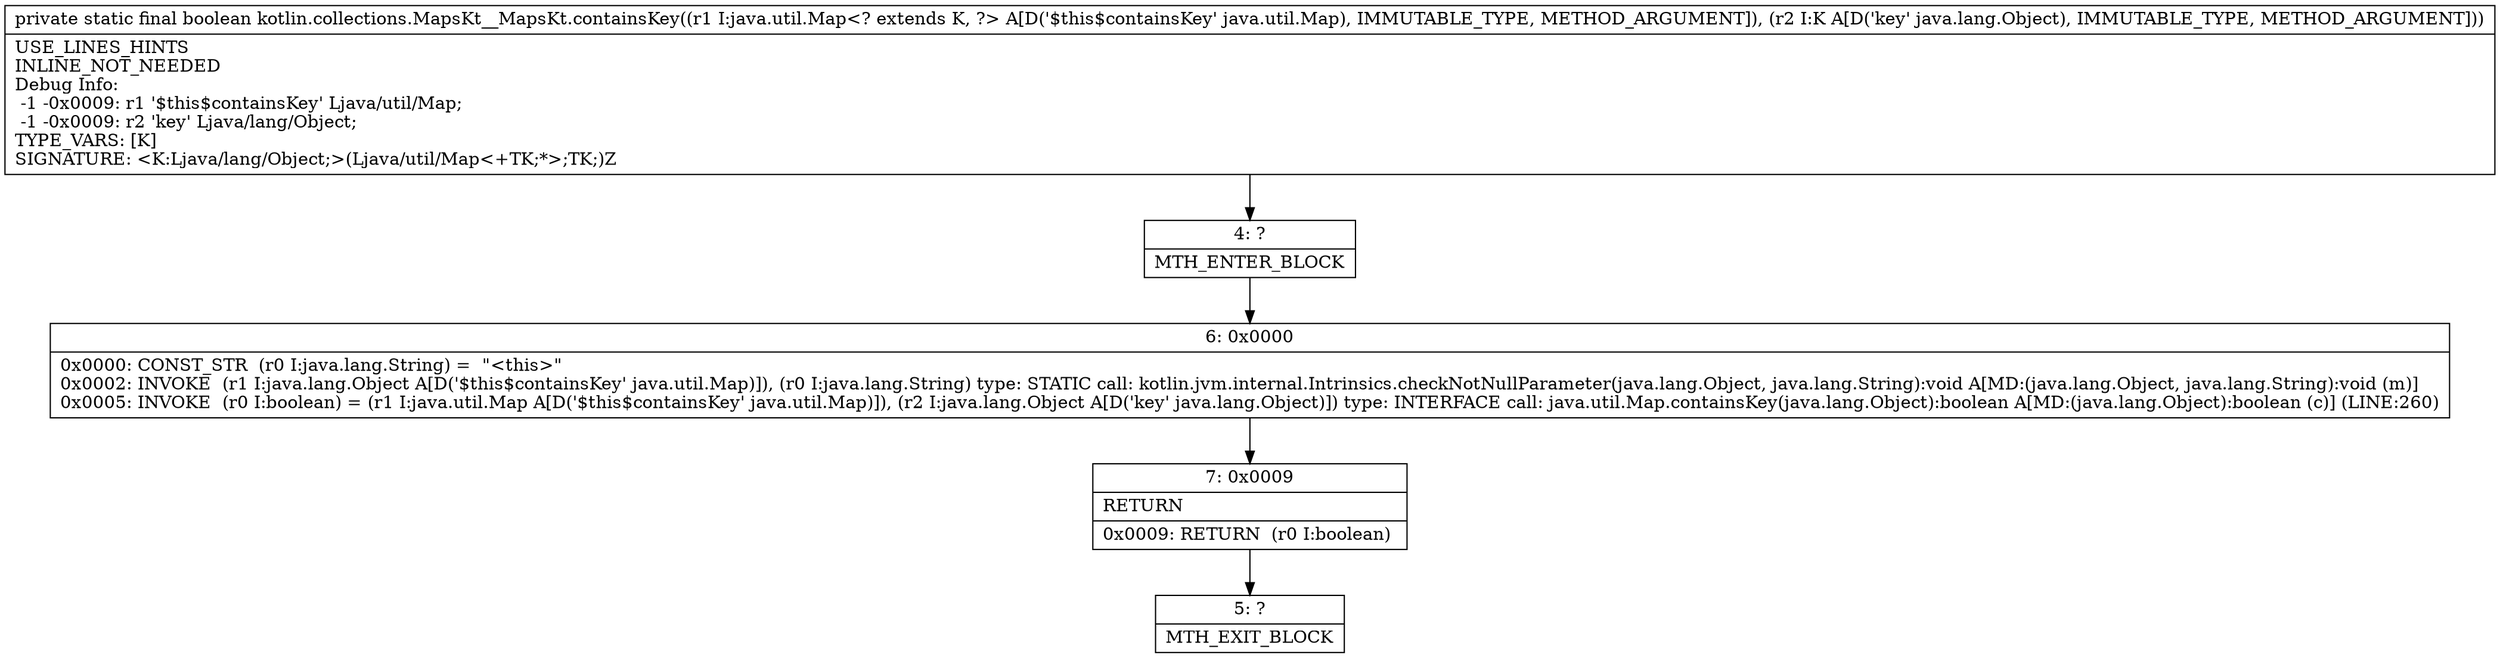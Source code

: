 digraph "CFG forkotlin.collections.MapsKt__MapsKt.containsKey(Ljava\/util\/Map;Ljava\/lang\/Object;)Z" {
Node_4 [shape=record,label="{4\:\ ?|MTH_ENTER_BLOCK\l}"];
Node_6 [shape=record,label="{6\:\ 0x0000|0x0000: CONST_STR  (r0 I:java.lang.String) =  \"\<this\>\" \l0x0002: INVOKE  (r1 I:java.lang.Object A[D('$this$containsKey' java.util.Map)]), (r0 I:java.lang.String) type: STATIC call: kotlin.jvm.internal.Intrinsics.checkNotNullParameter(java.lang.Object, java.lang.String):void A[MD:(java.lang.Object, java.lang.String):void (m)]\l0x0005: INVOKE  (r0 I:boolean) = (r1 I:java.util.Map A[D('$this$containsKey' java.util.Map)]), (r2 I:java.lang.Object A[D('key' java.lang.Object)]) type: INTERFACE call: java.util.Map.containsKey(java.lang.Object):boolean A[MD:(java.lang.Object):boolean (c)] (LINE:260)\l}"];
Node_7 [shape=record,label="{7\:\ 0x0009|RETURN\l|0x0009: RETURN  (r0 I:boolean) \l}"];
Node_5 [shape=record,label="{5\:\ ?|MTH_EXIT_BLOCK\l}"];
MethodNode[shape=record,label="{private static final boolean kotlin.collections.MapsKt__MapsKt.containsKey((r1 I:java.util.Map\<? extends K, ?\> A[D('$this$containsKey' java.util.Map), IMMUTABLE_TYPE, METHOD_ARGUMENT]), (r2 I:K A[D('key' java.lang.Object), IMMUTABLE_TYPE, METHOD_ARGUMENT]))  | USE_LINES_HINTS\lINLINE_NOT_NEEDED\lDebug Info:\l  \-1 \-0x0009: r1 '$this$containsKey' Ljava\/util\/Map;\l  \-1 \-0x0009: r2 'key' Ljava\/lang\/Object;\lTYPE_VARS: [K]\lSIGNATURE: \<K:Ljava\/lang\/Object;\>(Ljava\/util\/Map\<+TK;*\>;TK;)Z\l}"];
MethodNode -> Node_4;Node_4 -> Node_6;
Node_6 -> Node_7;
Node_7 -> Node_5;
}

